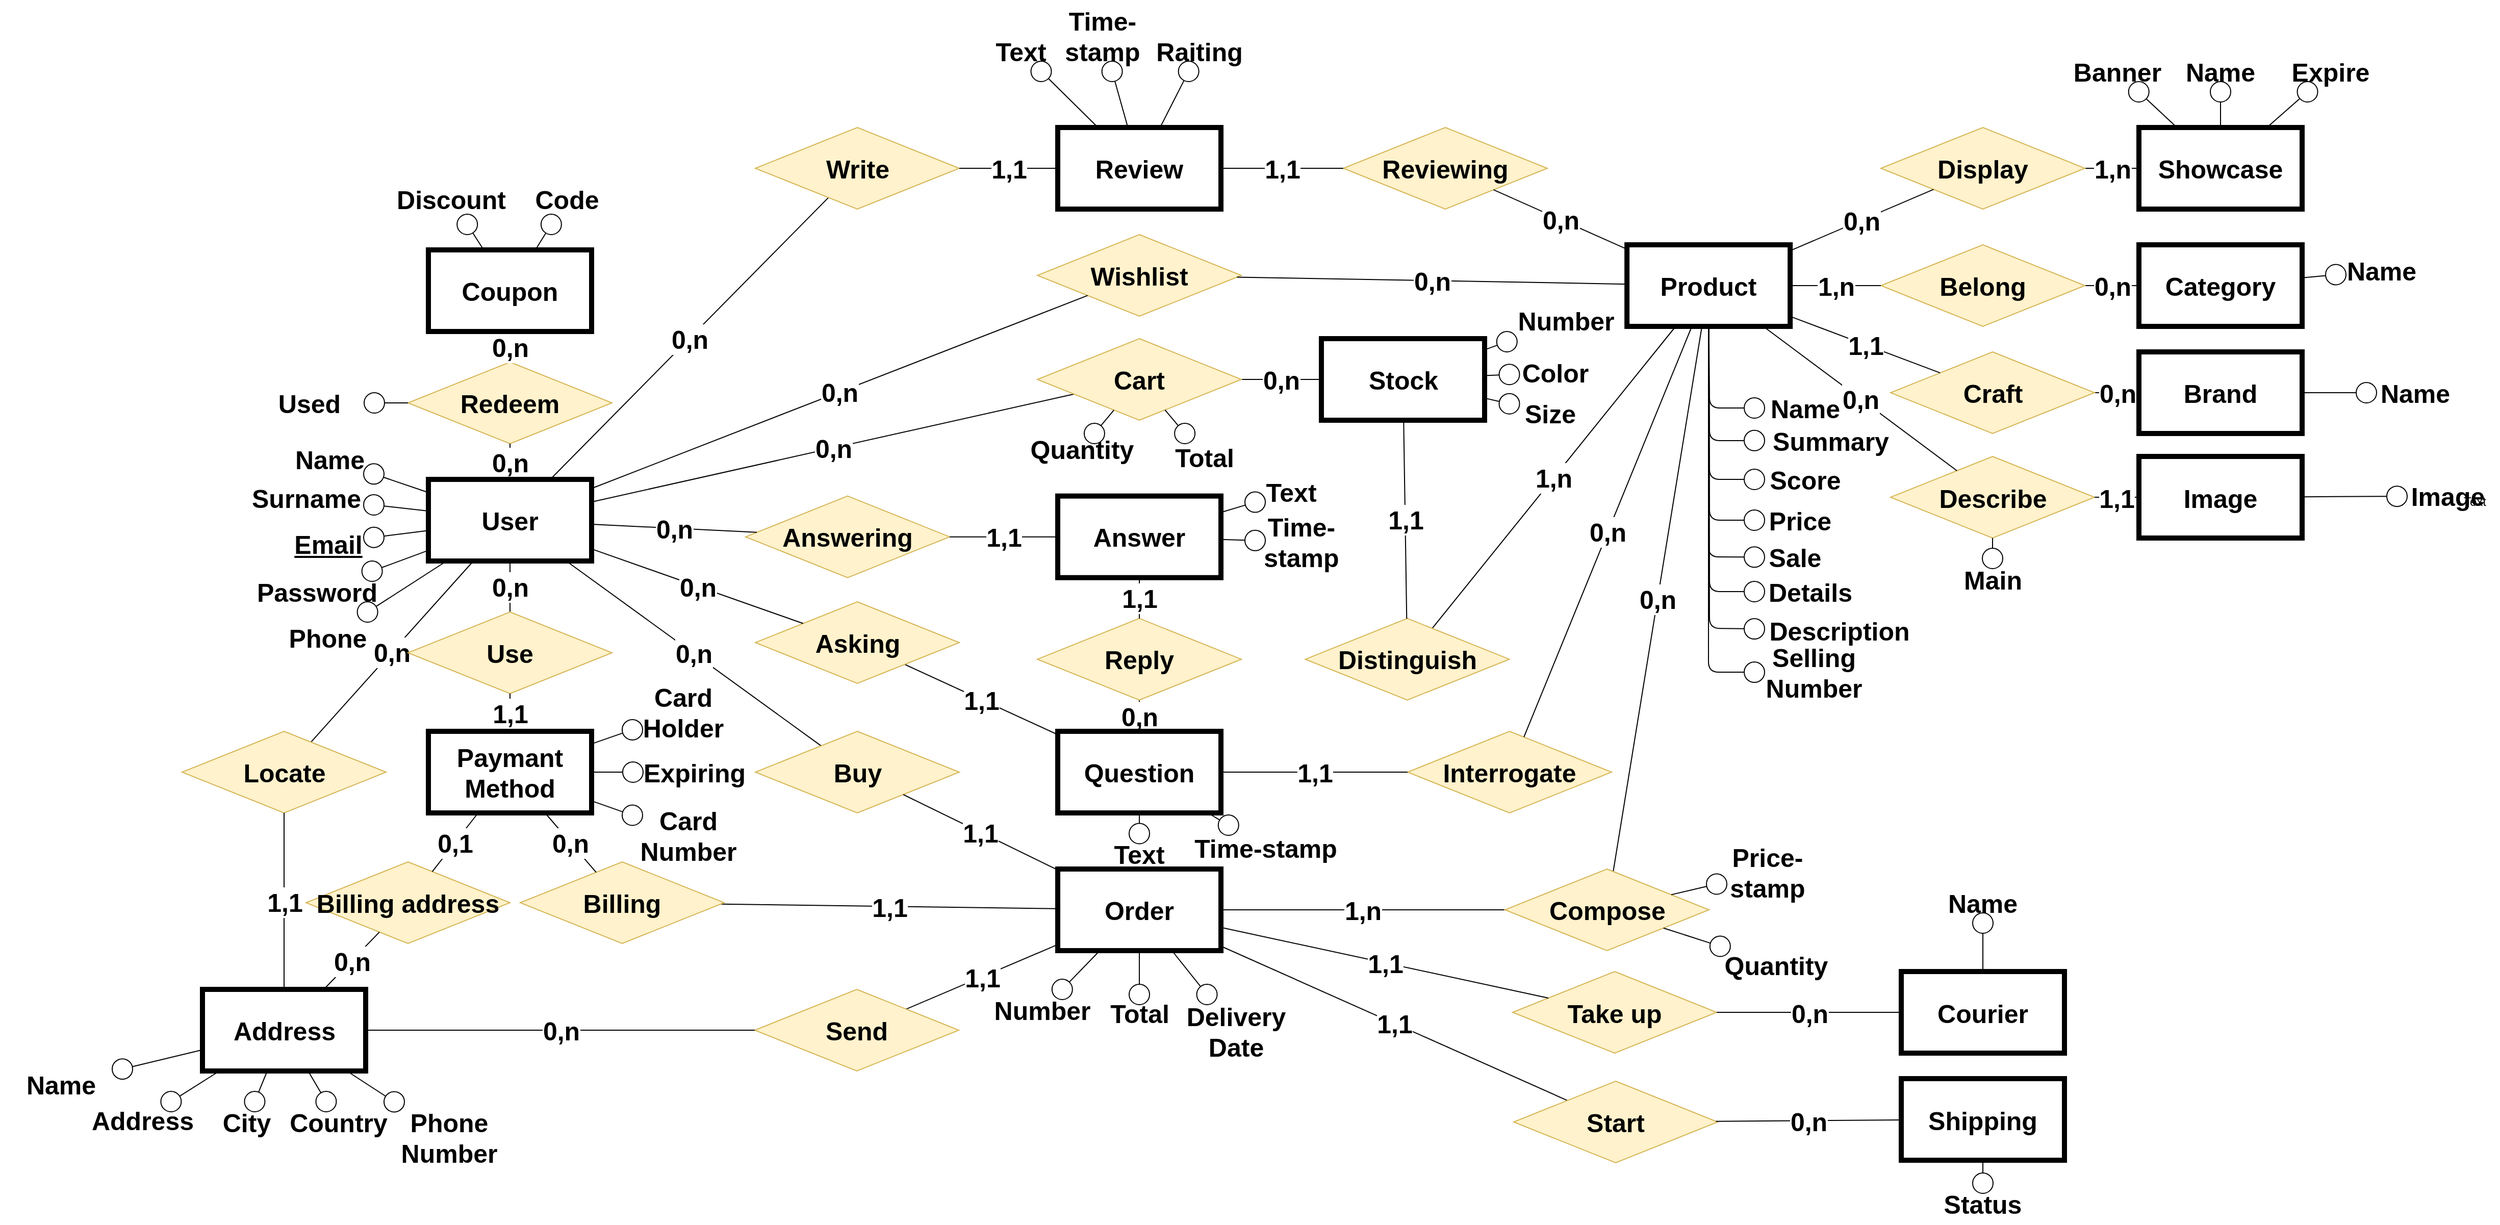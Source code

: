 <mxfile version="13.0.9" type="github">
  <diagram id="CQYaAHjqZ7QAorhqhi28" name="Page-1">
    <mxGraphModel dx="2668" dy="1698" grid="1" gridSize="10" guides="1" tooltips="1" connect="1" arrows="1" fold="1" page="1" pageScale="1" pageWidth="827" pageHeight="1169" math="0" shadow="0">
      <root>
        <mxCell id="0" />
        <mxCell id="1" parent="0" />
        <mxCell id="1BS-HU7HtbE8BR-Be_lK-4" value="0,n" style="endArrow=none;html=1;fontSize=25;fontStyle=1" parent="1" source="c2bkHcko6VeSwUFlFjgx-63" target="1BS-HU7HtbE8BR-Be_lK-3" edge="1">
          <mxGeometry width="50" height="50" relative="1" as="geometry">
            <mxPoint x="1058.5" as="sourcePoint" />
            <mxPoint x="959.5" y="-350" as="targetPoint" />
          </mxGeometry>
        </mxCell>
        <mxCell id="1BS-HU7HtbE8BR-Be_lK-10" value="0,n" style="endArrow=none;html=1;fontSize=25;fontStyle=1;" parent="1" source="c2bkHcko6VeSwUFlFjgx-44" target="1BS-HU7HtbE8BR-Be_lK-31" edge="1">
          <mxGeometry width="50" height="50" relative="1" as="geometry">
            <mxPoint x="-154.5" y="-350" as="sourcePoint" />
            <mxPoint x="-510" y="-1100" as="targetPoint" />
          </mxGeometry>
        </mxCell>
        <mxCell id="1BS-HU7HtbE8BR-Be_lK-12" value="0,n" style="endArrow=none;html=1;fontSize=25;fontStyle=1" parent="1" source="c2bkHcko6VeSwUFlFjgx-24" target="1BS-HU7HtbE8BR-Be_lK-1" edge="1">
          <mxGeometry width="50" height="50" relative="1" as="geometry">
            <mxPoint x="107" y="-250" as="sourcePoint" />
            <mxPoint x="157" y="-300" as="targetPoint" />
          </mxGeometry>
        </mxCell>
        <mxCell id="1BS-HU7HtbE8BR-Be_lK-14" value="0,n" style="endArrow=none;html=1;fontSize=25;fontStyle=1" parent="1" source="c2bkHcko6VeSwUFlFjgx-20" target="1BS-HU7HtbE8BR-Be_lK-1" edge="1">
          <mxGeometry width="50" height="50" relative="1" as="geometry">
            <mxPoint x="-513" y="-260" as="sourcePoint" />
            <mxPoint x="-513" y="-340" as="targetPoint" />
          </mxGeometry>
        </mxCell>
        <mxCell id="1BS-HU7HtbE8BR-Be_lK-16" value="0,n" style="endArrow=none;html=1;fontSize=25;fontStyle=1;" parent="1" source="c2bkHcko6VeSwUFlFjgx-18" target="1BS-HU7HtbE8BR-Be_lK-1" edge="1">
          <mxGeometry width="50" height="50" relative="1" as="geometry">
            <mxPoint x="-387.231" y="-150" as="sourcePoint" />
            <mxPoint x="177" y="-300" as="targetPoint" />
          </mxGeometry>
        </mxCell>
        <mxCell id="1BS-HU7HtbE8BR-Be_lK-17" value="1,1" style="endArrow=none;html=1;fontSize=25;fontStyle=1" parent="1" source="c2bkHcko6VeSwUFlFjgx-22" target="1BS-HU7HtbE8BR-Be_lK-15" edge="1">
          <mxGeometry width="50" height="50" relative="1" as="geometry">
            <mxPoint x="-150" y="-78" as="sourcePoint" />
            <mxPoint x="-270" y="47" as="targetPoint" />
          </mxGeometry>
        </mxCell>
        <mxCell id="1BS-HU7HtbE8BR-Be_lK-18" value="1,1" style="endArrow=none;html=1;fontSize=25;fontStyle=1;" parent="1" source="c2bkHcko6VeSwUFlFjgx-27" target="1BS-HU7HtbE8BR-Be_lK-15" edge="1">
          <mxGeometry width="50" height="50" relative="1" as="geometry">
            <mxPoint x="-150" y="-78" as="sourcePoint" />
            <mxPoint x="-270" y="152" as="targetPoint" />
          </mxGeometry>
        </mxCell>
        <mxCell id="1BS-HU7HtbE8BR-Be_lK-19" value="0,n" style="endArrow=none;html=1;fontSize=25;fontStyle=1" parent="1" source="c2bkHcko6VeSwUFlFjgx-37" target="1BS-HU7HtbE8BR-Be_lK-2" edge="1">
          <mxGeometry width="50" height="50" relative="1" as="geometry">
            <mxPoint x="85.5" y="-266" as="sourcePoint" />
            <mxPoint x="-84.5" y="-300" as="targetPoint" />
          </mxGeometry>
        </mxCell>
        <mxCell id="1BS-HU7HtbE8BR-Be_lK-24" value="0,n" style="endArrow=none;html=1;fontSize=25;fontStyle=1;" parent="1" source="1BS-HU7HtbE8BR-Be_lK-1" target="c2bkHcko6VeSwUFlFjgx-4" edge="1">
          <mxGeometry width="50" height="50" relative="1" as="geometry">
            <mxPoint x="-700.002" y="-548.68" as="sourcePoint" />
            <mxPoint x="-427.284" y="-825.002" as="targetPoint" />
          </mxGeometry>
        </mxCell>
        <mxCell id="1BS-HU7HtbE8BR-Be_lK-30" value="0,n" style="endArrow=none;html=1;fontSize=25;fontStyle=1" parent="1" source="c2bkHcko6VeSwUFlFjgx-74" target="1BS-HU7HtbE8BR-Be_lK-29" edge="1">
          <mxGeometry width="50" height="50" relative="1" as="geometry">
            <mxPoint x="250.75" y="-707.5" as="sourcePoint" />
            <mxPoint x="300.75" y="-757.5" as="targetPoint" />
          </mxGeometry>
        </mxCell>
        <mxCell id="1BS-HU7HtbE8BR-Be_lK-32" value="1,n" style="endArrow=none;html=1;fontSize=25;fontStyle=1" parent="1" source="c2bkHcko6VeSwUFlFjgx-78" target="1BS-HU7HtbE8BR-Be_lK-2" edge="1">
          <mxGeometry width="50" height="50" relative="1" as="geometry">
            <mxPoint x="263" y="-550" as="sourcePoint" />
            <mxPoint x="313" y="-600" as="targetPoint" />
          </mxGeometry>
        </mxCell>
        <mxCell id="1BS-HU7HtbE8BR-Be_lK-36" value="1,1" style="endArrow=none;html=1;fontSize=25;fontStyle=1" parent="1" source="c2bkHcko6VeSwUFlFjgx-32" target="1BS-HU7HtbE8BR-Be_lK-15" edge="1">
          <mxGeometry width="50" height="50" relative="1" as="geometry">
            <mxPoint x="-170" y="52" as="sourcePoint" />
            <mxPoint x="-170" y="102" as="targetPoint" />
          </mxGeometry>
        </mxCell>
        <mxCell id="1BS-HU7HtbE8BR-Be_lK-42" value="1,n" style="endArrow=none;html=1;fontSize=25;fontStyle=1" parent="1" source="c2bkHcko6VeSwUFlFjgx-65" target="1BS-HU7HtbE8BR-Be_lK-41" edge="1">
          <mxGeometry width="50" height="50" relative="1" as="geometry">
            <mxPoint x="263.5" y="-195" as="sourcePoint" />
            <mxPoint x="613.5" y="-845" as="targetPoint" />
          </mxGeometry>
        </mxCell>
        <mxCell id="1BS-HU7HtbE8BR-Be_lK-45" value="1,1" style="endArrow=none;html=1;fontSize=25;fontStyle=1" parent="1" source="c2bkHcko6VeSwUFlFjgx-10" target="1BS-HU7HtbE8BR-Be_lK-43" edge="1">
          <mxGeometry width="50" height="50" relative="1" as="geometry">
            <mxPoint x="-80" y="-470" as="sourcePoint" />
            <mxPoint x="-379" y="-520" as="targetPoint" />
          </mxGeometry>
        </mxCell>
        <mxCell id="1BS-HU7HtbE8BR-Be_lK-49" value="0,n" style="endArrow=none;html=1;fontSize=25;fontStyle=1" parent="1" source="c2bkHcko6VeSwUFlFjgx-12" target="1BS-HU7HtbE8BR-Be_lK-43" edge="1">
          <mxGeometry width="50" height="50" relative="1" as="geometry">
            <mxPoint x="-80" y="-140" as="sourcePoint" />
            <mxPoint x="-157" y="-360" as="targetPoint" />
          </mxGeometry>
        </mxCell>
        <mxCell id="c2bkHcko6VeSwUFlFjgx-4" value="Write" style="rhombus;whiteSpace=wrap;html=1;fontSize=25;fontStyle=1;fillColor=#fff2cc;strokeColor=#d6b656;" parent="1" vertex="1">
          <mxGeometry x="-529.5" y="-905" width="200" height="80" as="geometry" />
        </mxCell>
        <mxCell id="c2bkHcko6VeSwUFlFjgx-6" value="Answering" style="rhombus;whiteSpace=wrap;html=1;fontSize=25;fontStyle=1;fillColor=#fff2cc;strokeColor=#d6b656;" parent="1" vertex="1">
          <mxGeometry x="-538.98" y="-543.68" width="200" height="80" as="geometry" />
        </mxCell>
        <mxCell id="c2bkHcko6VeSwUFlFjgx-10" value="Asking" style="rhombus;whiteSpace=wrap;html=1;fontSize=25;fontStyle=1;fillColor=#fff2cc;strokeColor=#d6b656;" parent="1" vertex="1">
          <mxGeometry x="-529.5" y="-440" width="200" height="80" as="geometry" />
        </mxCell>
        <mxCell id="c2bkHcko6VeSwUFlFjgx-11" value="0,n" style="endArrow=none;html=1;fontSize=25;fontStyle=1" parent="1" source="1BS-HU7HtbE8BR-Be_lK-1" target="c2bkHcko6VeSwUFlFjgx-10" edge="1">
          <mxGeometry width="50" height="50" relative="1" as="geometry">
            <mxPoint x="-403" y="-480" as="sourcePoint" />
            <mxPoint x="37" y="-720" as="targetPoint" />
          </mxGeometry>
        </mxCell>
        <mxCell id="c2bkHcko6VeSwUFlFjgx-12" value="Reply" style="rhombus;whiteSpace=wrap;html=1;fontSize=25;fontStyle=1;fillColor=#fff2cc;strokeColor=#d6b656;" parent="1" vertex="1">
          <mxGeometry x="-252.98" y="-423.68" width="200" height="80" as="geometry" />
        </mxCell>
        <mxCell id="c2bkHcko6VeSwUFlFjgx-13" value="1,1" style="endArrow=none;html=1;fontSize=25;fontStyle=1" parent="1" source="1BS-HU7HtbE8BR-Be_lK-48" target="c2bkHcko6VeSwUFlFjgx-12" edge="1">
          <mxGeometry width="50" height="50" relative="1" as="geometry">
            <mxPoint x="-150" y="-270" as="sourcePoint" />
            <mxPoint x="-130" y="-250" as="targetPoint" />
          </mxGeometry>
        </mxCell>
        <mxCell id="c2bkHcko6VeSwUFlFjgx-18" value="Buy" style="rhombus;whiteSpace=wrap;html=1;fontSize=25;fontStyle=1;fillColor=#fff2cc;strokeColor=#d6b656;" parent="1" vertex="1">
          <mxGeometry x="-529.5" y="-313" width="200" height="80" as="geometry" />
        </mxCell>
        <mxCell id="c2bkHcko6VeSwUFlFjgx-20" value="Use" style="rhombus;whiteSpace=wrap;html=1;fontSize=25;fontStyle=1;fillColor=#fff2cc;strokeColor=#d6b656;" parent="1" vertex="1">
          <mxGeometry x="-870" y="-430" width="200" height="80" as="geometry" />
        </mxCell>
        <mxCell id="c2bkHcko6VeSwUFlFjgx-21" value="1,1" style="endArrow=none;html=1;fontSize=25;fontStyle=1;fillColor=#fff2cc;strokeColor=#000000;fontColor=#000000;" parent="1" source="1BS-HU7HtbE8BR-Be_lK-13" target="c2bkHcko6VeSwUFlFjgx-20" edge="1">
          <mxGeometry width="50" height="50" relative="1" as="geometry">
            <mxPoint x="-760" as="sourcePoint" />
            <mxPoint x="-750" y="-180" as="targetPoint" />
            <mxPoint as="offset" />
          </mxGeometry>
        </mxCell>
        <mxCell id="c2bkHcko6VeSwUFlFjgx-22" value="Billing" style="rhombus;whiteSpace=wrap;html=1;fontSize=25;fontStyle=1;fillColor=#fff2cc;strokeColor=#d6b656;" parent="1" vertex="1">
          <mxGeometry x="-760.0" y="-185" width="200" height="80" as="geometry" />
        </mxCell>
        <mxCell id="c2bkHcko6VeSwUFlFjgx-23" value="0,n" style="endArrow=none;html=1;fontSize=25;fontStyle=1" parent="1" source="1BS-HU7HtbE8BR-Be_lK-13" target="c2bkHcko6VeSwUFlFjgx-22" edge="1">
          <mxGeometry width="50" height="50" relative="1" as="geometry">
            <mxPoint x="-550" y="12" as="sourcePoint" />
            <mxPoint x="-540" y="22" as="targetPoint" />
          </mxGeometry>
        </mxCell>
        <mxCell id="c2bkHcko6VeSwUFlFjgx-24" value="Locate" style="rhombus;whiteSpace=wrap;html=1;fontSize=25;fontStyle=1;fillColor=#fff2cc;strokeColor=#d6b656;" parent="1" vertex="1">
          <mxGeometry x="-1091.5" y="-313" width="200" height="80" as="geometry" />
        </mxCell>
        <mxCell id="c2bkHcko6VeSwUFlFjgx-27" value="Send" style="rhombus;whiteSpace=wrap;html=1;fontSize=25;fontStyle=1;fillColor=#fff2cc;strokeColor=#d6b656;" parent="1" vertex="1">
          <mxGeometry x="-530.0" y="-60" width="200" height="80" as="geometry" />
        </mxCell>
        <mxCell id="c2bkHcko6VeSwUFlFjgx-28" value="0,n" style="endArrow=none;html=1;fontSize=25;fontStyle=1" parent="1" source="1BS-HU7HtbE8BR-Be_lK-11" target="c2bkHcko6VeSwUFlFjgx-27" edge="1">
          <mxGeometry width="50" height="50" relative="1" as="geometry">
            <mxPoint x="-780" y="227" as="sourcePoint" />
            <mxPoint x="-180" y="92" as="targetPoint" />
          </mxGeometry>
        </mxCell>
        <mxCell id="c2bkHcko6VeSwUFlFjgx-32" value="Start" style="rhombus;whiteSpace=wrap;html=1;fontSize=25;fontStyle=1;fillColor=#fff2cc;strokeColor=#d6b656;" parent="1" vertex="1">
          <mxGeometry x="214.0" y="30" width="200" height="80" as="geometry" />
        </mxCell>
        <mxCell id="c2bkHcko6VeSwUFlFjgx-33" value="0,n" style="endArrow=none;html=1;fontSize=25;fontStyle=1" parent="1" source="1BS-HU7HtbE8BR-Be_lK-37" target="c2bkHcko6VeSwUFlFjgx-32" edge="1">
          <mxGeometry width="50" height="50" relative="1" as="geometry">
            <mxPoint x="180" y="97" as="sourcePoint" />
            <mxPoint x="100" y="67" as="targetPoint" />
          </mxGeometry>
        </mxCell>
        <mxCell id="c2bkHcko6VeSwUFlFjgx-35" value="Take up" style="rhombus;whiteSpace=wrap;html=1;fontSize=25;fontStyle=1;fillColor=#fff2cc;strokeColor=#d6b656;" parent="1" vertex="1">
          <mxGeometry x="213" y="-77.5" width="200" height="80" as="geometry" />
        </mxCell>
        <mxCell id="c2bkHcko6VeSwUFlFjgx-36" value="0,n" style="endArrow=none;html=1;fontSize=25;fontStyle=1" parent="1" source="1BS-HU7HtbE8BR-Be_lK-38" target="c2bkHcko6VeSwUFlFjgx-35" edge="1">
          <mxGeometry width="50" height="50" relative="1" as="geometry">
            <mxPoint x="-743" y="142" as="sourcePoint" />
            <mxPoint x="-263" y="87" as="targetPoint" />
          </mxGeometry>
        </mxCell>
        <mxCell id="c2bkHcko6VeSwUFlFjgx-38" value="1,n" style="endArrow=none;html=1;fontSize=25;fontStyle=1" parent="1" source="1BS-HU7HtbE8BR-Be_lK-15" target="c2bkHcko6VeSwUFlFjgx-37" edge="1">
          <mxGeometry width="50" height="50" relative="1" as="geometry">
            <mxPoint x="-80" y="-83" as="sourcePoint" />
            <mxPoint x="20" y="-88" as="targetPoint" />
          </mxGeometry>
        </mxCell>
        <mxCell id="c2bkHcko6VeSwUFlFjgx-52" value="Wishlist" style="rhombus;whiteSpace=wrap;html=1;fontSize=25;fontStyle=1;fillColor=#fff2cc;strokeColor=#d6b656;" parent="1" vertex="1">
          <mxGeometry x="-252.98" y="-800" width="200" height="80" as="geometry" />
        </mxCell>
        <mxCell id="c2bkHcko6VeSwUFlFjgx-54" value="Interrogate" style="rhombus;whiteSpace=wrap;html=1;fontSize=25;fontStyle=1;fillColor=#fff2cc;strokeColor=#d6b656;" parent="1" vertex="1">
          <mxGeometry x="110" y="-313.01" width="200" height="80" as="geometry" />
        </mxCell>
        <mxCell id="c2bkHcko6VeSwUFlFjgx-56" value="Reviewing" style="rhombus;whiteSpace=wrap;html=1;fontSize=25;fontStyle=1;fillColor=#fff2cc;strokeColor=#d6b656;" parent="1" vertex="1">
          <mxGeometry x="47" y="-905" width="200" height="80" as="geometry" />
        </mxCell>
        <mxCell id="c2bkHcko6VeSwUFlFjgx-57" value="0,n" style="endArrow=none;html=1;fontSize=25;fontStyle=1;" parent="1" source="1BS-HU7HtbE8BR-Be_lK-2" target="c2bkHcko6VeSwUFlFjgx-56" edge="1">
          <mxGeometry width="50" height="50" relative="1" as="geometry">
            <mxPoint x="435.5" y="-480" as="sourcePoint" />
            <mxPoint x="275.5" y="-830" as="targetPoint" />
          </mxGeometry>
        </mxCell>
        <mxCell id="c2bkHcko6VeSwUFlFjgx-63" value="Belong" style="rhombus;whiteSpace=wrap;html=1;fontSize=25;fontStyle=1;fillColor=#fff2cc;strokeColor=#d6b656;" parent="1" vertex="1">
          <mxGeometry x="574.0" y="-790" width="200" height="80" as="geometry" />
        </mxCell>
        <mxCell id="c2bkHcko6VeSwUFlFjgx-64" value="1,n" style="endArrow=none;html=1;fontSize=25;fontStyle=1" parent="1" source="1BS-HU7HtbE8BR-Be_lK-2" target="c2bkHcko6VeSwUFlFjgx-63" edge="1">
          <mxGeometry width="50" height="50" relative="1" as="geometry">
            <mxPoint x="443" y="-770" as="sourcePoint" />
            <mxPoint x="380" y="-1060" as="targetPoint" />
          </mxGeometry>
        </mxCell>
        <mxCell id="c2bkHcko6VeSwUFlFjgx-65" value="Display" style="rhombus;whiteSpace=wrap;html=1;fontSize=25;fontStyle=1;fillColor=#fff2cc;strokeColor=#d6b656;" parent="1" vertex="1">
          <mxGeometry x="574" y="-905" width="200" height="80" as="geometry" />
        </mxCell>
        <mxCell id="c2bkHcko6VeSwUFlFjgx-66" value="0,n" style="endArrow=none;html=1;fontSize=25;fontStyle=1" parent="1" source="1BS-HU7HtbE8BR-Be_lK-2" target="c2bkHcko6VeSwUFlFjgx-65" edge="1">
          <mxGeometry width="50" height="50" relative="1" as="geometry">
            <mxPoint x="483" y="-770" as="sourcePoint" />
            <mxPoint x="673.5" y="-870" as="targetPoint" />
          </mxGeometry>
        </mxCell>
        <mxCell id="c2bkHcko6VeSwUFlFjgx-71" value="Describe" style="rhombus;whiteSpace=wrap;html=1;fontSize=25;fontStyle=1;fillColor=#fff2cc;strokeColor=#d6b656;" parent="1" vertex="1">
          <mxGeometry x="583.5" y="-582.5" width="200" height="80" as="geometry" />
        </mxCell>
        <mxCell id="c2bkHcko6VeSwUFlFjgx-74" value="Craft" style="rhombus;whiteSpace=wrap;html=1;fontSize=25;fontStyle=1;fillColor=#fff2cc;strokeColor=#d6b656;" parent="1" vertex="1">
          <mxGeometry x="583.5" y="-685" width="200" height="80" as="geometry" />
        </mxCell>
        <mxCell id="c2bkHcko6VeSwUFlFjgx-75" value="1,1" style="endArrow=none;html=1;fontSize=25;fontStyle=1" parent="1" source="1BS-HU7HtbE8BR-Be_lK-2" target="c2bkHcko6VeSwUFlFjgx-74" edge="1">
          <mxGeometry width="50" height="50" relative="1" as="geometry">
            <mxPoint x="523" y="-730" as="sourcePoint" />
            <mxPoint x="673.5" y="-710" as="targetPoint" />
          </mxGeometry>
        </mxCell>
        <mxCell id="c2bkHcko6VeSwUFlFjgx-76" value="Redeem" style="rhombus;whiteSpace=wrap;html=1;fontSize=25;fontStyle=1;fillColor=#fff2cc;strokeColor=#d6b656;" parent="1" vertex="1">
          <mxGeometry x="-870" y="-675" width="200" height="80" as="geometry" />
        </mxCell>
        <mxCell id="c2bkHcko6VeSwUFlFjgx-78" value="Distinguish" style="rhombus;whiteSpace=wrap;html=1;fontSize=25;fontStyle=1;fillColor=#fff2cc;strokeColor=#d6b656;" parent="1" vertex="1">
          <mxGeometry x="9.75" y="-423.68" width="200" height="80" as="geometry" />
        </mxCell>
        <mxCell id="-YLVVvJB87jnQkhJQOnv-36" value="Billing address" style="rhombus;whiteSpace=wrap;html=1;fontSize=25;fontStyle=1;fillColor=#fff2cc;strokeColor=#d6b656;" parent="1" vertex="1">
          <mxGeometry x="-970" y="-185" width="200" height="80" as="geometry" />
        </mxCell>
        <mxCell id="-YLVVvJB87jnQkhJQOnv-37" value="0,1" style="endArrow=none;html=1;strokeColor=#000000;fontSize=25;fontColor=#000000;fontStyle=1" parent="1" source="-YLVVvJB87jnQkhJQOnv-36" target="1BS-HU7HtbE8BR-Be_lK-13" edge="1">
          <mxGeometry width="50" height="50" relative="1" as="geometry">
            <mxPoint x="-1050" y="255" as="sourcePoint" />
            <mxPoint x="-1000" y="205" as="targetPoint" />
          </mxGeometry>
        </mxCell>
        <mxCell id="-YLVVvJB87jnQkhJQOnv-38" value="0,n" style="endArrow=none;html=1;strokeColor=#000000;fontSize=25;fontColor=#000000;fontStyle=1" parent="1" source="1BS-HU7HtbE8BR-Be_lK-11" target="-YLVVvJB87jnQkhJQOnv-36" edge="1">
          <mxGeometry width="50" height="50" relative="1" as="geometry">
            <mxPoint x="-1050" y="255" as="sourcePoint" />
            <mxPoint x="-1000" y="205" as="targetPoint" />
          </mxGeometry>
        </mxCell>
        <mxCell id="wcDNg7Z-eRSndHOin9jh-14" value="0,n" style="endArrow=none;html=1;fontSize=25;fontStyle=1" parent="1" source="c2bkHcko6VeSwUFlFjgx-71" target="1BS-HU7HtbE8BR-Be_lK-2" edge="1">
          <mxGeometry width="50" height="50" relative="1" as="geometry">
            <mxPoint x="790.75" y="-810.0" as="sourcePoint" />
            <mxPoint x="523" y="-750" as="targetPoint" />
          </mxGeometry>
        </mxCell>
        <mxCell id="wcDNg7Z-eRSndHOin9jh-16" value="1,1" style="endArrow=none;html=1;fontSize=25;fontStyle=1" parent="1" source="1BS-HU7HtbE8BR-Be_lK-21" target="c2bkHcko6VeSwUFlFjgx-71" edge="1">
          <mxGeometry width="50" height="50" relative="1" as="geometry">
            <mxPoint x="873.5" y="-835.0" as="sourcePoint" />
            <mxPoint x="770.75" y="-835.0" as="targetPoint" />
          </mxGeometry>
        </mxCell>
        <mxCell id="wcDNg7Z-eRSndHOin9jh-32" value="1,1" style="endArrow=none;html=1;fontSize=25;fontStyle=1" parent="1" source="1BS-HU7HtbE8BR-Be_lK-31" target="c2bkHcko6VeSwUFlFjgx-78" edge="1">
          <mxGeometry width="50" height="50" relative="1" as="geometry">
            <mxPoint x="843.5" y="-585" as="sourcePoint" />
            <mxPoint x="892.5" y="-530.0" as="targetPoint" />
          </mxGeometry>
        </mxCell>
        <mxCell id="wcDNg7Z-eRSndHOin9jh-36" value="1,1" style="endArrow=none;html=1;fontSize=25;fontStyle=1" parent="1" source="c2bkHcko6VeSwUFlFjgx-56" target="1BS-HU7HtbE8BR-Be_lK-22" edge="1">
          <mxGeometry width="50" height="50" relative="1" as="geometry">
            <mxPoint x="-19.5" y="-825" as="sourcePoint" />
            <mxPoint x="-69.5" y="-845" as="targetPoint" />
          </mxGeometry>
        </mxCell>
        <mxCell id="wcDNg7Z-eRSndHOin9jh-38" value="0,n" style="endArrow=none;html=1;fontSize=25;fontStyle=1;" parent="1" source="1BS-HU7HtbE8BR-Be_lK-2" target="c2bkHcko6VeSwUFlFjgx-54" edge="1">
          <mxGeometry width="50" height="50" relative="1" as="geometry">
            <mxPoint x="365.0" y="-480" as="sourcePoint" />
            <mxPoint x="195.5" y="-670" as="targetPoint" />
          </mxGeometry>
        </mxCell>
        <mxCell id="wcDNg7Z-eRSndHOin9jh-40" value="1,1" style="endArrow=none;html=1;fontSize=25;fontStyle=1" parent="1" source="c2bkHcko6VeSwUFlFjgx-54" target="1BS-HU7HtbE8BR-Be_lK-43" edge="1">
          <mxGeometry width="50" height="50" relative="1" as="geometry">
            <mxPoint x="-20" y="-420" as="sourcePoint" />
            <mxPoint x="-70" y="-430" as="targetPoint" />
          </mxGeometry>
        </mxCell>
        <mxCell id="wcDNg7Z-eRSndHOin9jh-42" value="0,n" style="endArrow=none;html=1;fontSize=25;fontStyle=1" parent="1" source="1BS-HU7HtbE8BR-Be_lK-2" target="c2bkHcko6VeSwUFlFjgx-52" edge="1">
          <mxGeometry width="50" height="50" relative="1" as="geometry">
            <mxPoint x="315.5" y="-380" as="sourcePoint" />
            <mxPoint x="195.5" y="-370" as="targetPoint" />
          </mxGeometry>
        </mxCell>
        <mxCell id="wcDNg7Z-eRSndHOin9jh-44" value="0,n" style="endArrow=none;html=1;fontSize=25;fontStyle=1" parent="1" source="c2bkHcko6VeSwUFlFjgx-52" target="1BS-HU7HtbE8BR-Be_lK-1" edge="1">
          <mxGeometry width="50" height="50" relative="1" as="geometry">
            <mxPoint x="-20" y="-759" as="sourcePoint" />
            <mxPoint x="-63.5" y="-745" as="targetPoint" />
          </mxGeometry>
        </mxCell>
        <mxCell id="wcDNg7Z-eRSndHOin9jh-48" value="0,n" style="endArrow=none;html=1;fontSize=25;fontStyle=1" parent="1" source="1BS-HU7HtbE8BR-Be_lK-1" target="c2bkHcko6VeSwUFlFjgx-44" edge="1">
          <mxGeometry width="50" height="50" relative="1" as="geometry">
            <mxPoint x="-72.98" y="-618.68" as="sourcePoint" />
            <mxPoint x="-50" y="-505.0" as="targetPoint" />
          </mxGeometry>
        </mxCell>
        <mxCell id="wcDNg7Z-eRSndHOin9jh-64" value="1,1" style="endArrow=none;html=1;fontSize=25;fontStyle=1" parent="1" source="c2bkHcko6VeSwUFlFjgx-35" target="1BS-HU7HtbE8BR-Be_lK-15" edge="1">
          <mxGeometry width="50" height="50" relative="1" as="geometry">
            <mxPoint x="-152" y="87" as="sourcePoint" />
            <mxPoint x="-92" y="97" as="targetPoint" />
          </mxGeometry>
        </mxCell>
        <mxCell id="wcDNg7Z-eRSndHOin9jh-68" value="1,1" style="endArrow=none;html=1;fontSize=25;fontStyle=1;" parent="1" source="c2bkHcko6VeSwUFlFjgx-4" target="1BS-HU7HtbE8BR-Be_lK-22" edge="1">
          <mxGeometry width="50" height="50" relative="1" as="geometry">
            <mxPoint x="-309.5" y="-845" as="sourcePoint" />
            <mxPoint x="-429.5" y="-925" as="targetPoint" />
          </mxGeometry>
        </mxCell>
        <mxCell id="wcDNg7Z-eRSndHOin9jh-74" value="0,n" style="endArrow=none;html=1;fontSize=25;fontStyle=1" parent="1" source="1BS-HU7HtbE8BR-Be_lK-1" target="c2bkHcko6VeSwUFlFjgx-6" edge="1">
          <mxGeometry width="50" height="50" relative="1" as="geometry">
            <mxPoint x="-413" y="-420" as="sourcePoint" />
            <mxPoint x="-273" y="-470" as="targetPoint" />
          </mxGeometry>
        </mxCell>
        <mxCell id="wcDNg7Z-eRSndHOin9jh-76" value="1,1" style="endArrow=none;html=1;fontSize=25;fontStyle=1" parent="1" source="c2bkHcko6VeSwUFlFjgx-6" target="1BS-HU7HtbE8BR-Be_lK-48" edge="1">
          <mxGeometry width="50" height="50" relative="1" as="geometry">
            <mxPoint x="-317" y="-600" as="sourcePoint" />
            <mxPoint x="-347" y="-655.5" as="targetPoint" />
          </mxGeometry>
        </mxCell>
        <mxCell id="wcDNg7Z-eRSndHOin9jh-82" value="0,n" style="endArrow=none;html=1;fontSize=25;fontStyle=1;" parent="1" source="1BS-HU7HtbE8BR-Be_lK-1" target="c2bkHcko6VeSwUFlFjgx-76" edge="1">
          <mxGeometry width="50" height="50" relative="1" as="geometry">
            <mxPoint x="-160.5" y="-420" as="sourcePoint" />
            <mxPoint x="-130.5" y="-380" as="targetPoint" />
          </mxGeometry>
        </mxCell>
        <mxCell id="wcDNg7Z-eRSndHOin9jh-84" value="0,n" style="endArrow=none;html=1;fontSize=25;fontStyle=1" parent="1" source="c2bkHcko6VeSwUFlFjgx-76" target="1BS-HU7HtbE8BR-Be_lK-28" edge="1">
          <mxGeometry width="50" height="50" relative="1" as="geometry">
            <mxPoint x="-607" y="-685" as="sourcePoint" />
            <mxPoint x="-527" y="-655" as="targetPoint" />
          </mxGeometry>
        </mxCell>
        <mxCell id="wcDNg7Z-eRSndHOin9jh-93" value="1,1" style="endArrow=none;html=1;fontSize=25;fontStyle=1;" parent="1" source="1BS-HU7HtbE8BR-Be_lK-15" target="c2bkHcko6VeSwUFlFjgx-18" edge="1">
          <mxGeometry width="50" height="50" relative="1" as="geometry">
            <mxPoint x="-170" y="-168" as="sourcePoint" />
            <mxPoint x="-240" y="-158" as="targetPoint" />
          </mxGeometry>
        </mxCell>
        <mxCell id="wcDNg7Z-eRSndHOin9jh-105" value="1,1" style="endArrow=none;html=1;fontSize=25;fontStyle=1;" parent="1" source="1BS-HU7HtbE8BR-Be_lK-11" target="c2bkHcko6VeSwUFlFjgx-24" edge="1">
          <mxGeometry width="50" height="50" relative="1" as="geometry">
            <mxPoint x="-1123" y="162" as="sourcePoint" />
            <mxPoint x="-1130" y="102" as="targetPoint" />
          </mxGeometry>
        </mxCell>
        <mxCell id="1BS-HU7HtbE8BR-Be_lK-1" value="User" style="rounded=0;whiteSpace=wrap;html=1;fontSize=25;fontStyle=1;strokeWidth=5;" parent="1" vertex="1">
          <mxGeometry x="-850" y="-560" width="160" height="80" as="geometry" />
        </mxCell>
        <mxCell id="1BS-HU7HtbE8BR-Be_lK-11" value="Address" style="rounded=0;whiteSpace=wrap;html=1;fontSize=25;fontStyle=1;strokeWidth=5;" parent="1" vertex="1">
          <mxGeometry x="-1071.5" y="-60" width="160" height="80" as="geometry" />
        </mxCell>
        <mxCell id="1BS-HU7HtbE8BR-Be_lK-38" value="Courier" style="rounded=0;whiteSpace=wrap;html=1;fontSize=25;fontStyle=1;strokeWidth=5;" parent="1" vertex="1">
          <mxGeometry x="594" y="-77.5" width="160" height="80" as="geometry" />
        </mxCell>
        <mxCell id="1BS-HU7HtbE8BR-Be_lK-37" value="Shipping" style="rounded=0;whiteSpace=wrap;html=1;fontSize=25;fontStyle=1;strokeWidth=5;" parent="1" vertex="1">
          <mxGeometry x="594.0" y="27.5" width="160" height="80" as="geometry" />
        </mxCell>
        <mxCell id="1BS-HU7HtbE8BR-Be_lK-13" value="Paymant Method" style="rounded=0;whiteSpace=wrap;html=1;fontSize=25;fontStyle=1;strokeWidth=5;" parent="1" vertex="1">
          <mxGeometry x="-850" y="-313" width="160" height="80" as="geometry" />
        </mxCell>
        <mxCell id="1BS-HU7HtbE8BR-Be_lK-15" value="Order" style="rounded=0;whiteSpace=wrap;html=1;fontSize=25;fontStyle=1;strokeWidth=5;" parent="1" vertex="1">
          <mxGeometry x="-232.98" y="-178" width="160" height="80" as="geometry" />
        </mxCell>
        <mxCell id="c2bkHcko6VeSwUFlFjgx-37" value="Compose" style="rhombus;whiteSpace=wrap;html=1;fontSize=25;fontStyle=1;fillColor=#fff2cc;strokeColor=#d6b656;" parent="1" vertex="1">
          <mxGeometry x="205.5" y="-178" width="200" height="80" as="geometry" />
        </mxCell>
        <mxCell id="c2bkHcko6VeSwUFlFjgx-44" value="Cart" style="rhombus;whiteSpace=wrap;html=1;fontSize=25;fontStyle=1;fillColor=#fff2cc;strokeColor=#d6b656;" parent="1" vertex="1">
          <mxGeometry x="-252.98" y="-698" width="200" height="80" as="geometry" />
        </mxCell>
        <mxCell id="1BS-HU7HtbE8BR-Be_lK-28" value="Coupon" style="rounded=0;whiteSpace=wrap;html=1;fontSize=25;fontStyle=1;strokeWidth=5;" parent="1" vertex="1">
          <mxGeometry x="-850.0" y="-785" width="160" height="80" as="geometry" />
        </mxCell>
        <mxCell id="1BS-HU7HtbE8BR-Be_lK-48" value="Answer" style="rounded=0;whiteSpace=wrap;html=1;fontSize=25;fontStyle=1;strokeWidth=5;" parent="1" vertex="1">
          <mxGeometry x="-232.98" y="-543.68" width="160" height="80" as="geometry" />
        </mxCell>
        <mxCell id="1BS-HU7HtbE8BR-Be_lK-43" value="Question" style="rounded=0;whiteSpace=wrap;html=1;fontSize=25;fontStyle=1;strokeWidth=5;" parent="1" vertex="1">
          <mxGeometry x="-232.98" y="-313" width="160" height="80" as="geometry" />
        </mxCell>
        <mxCell id="1BS-HU7HtbE8BR-Be_lK-22" value="Review" style="rounded=0;whiteSpace=wrap;html=1;fontSize=25;fontStyle=1;strokeWidth=5;" parent="1" vertex="1">
          <mxGeometry x="-232.98" y="-905" width="160" height="80" as="geometry" />
        </mxCell>
        <mxCell id="1BS-HU7HtbE8BR-Be_lK-2" value="Product" style="rounded=0;whiteSpace=wrap;html=1;fontSize=25;fontStyle=1;strokeWidth=5;" parent="1" vertex="1">
          <mxGeometry x="325.07" y="-790" width="160" height="80" as="geometry" />
        </mxCell>
        <mxCell id="1BS-HU7HtbE8BR-Be_lK-31" value="Stock" style="rounded=0;whiteSpace=wrap;html=1;fontSize=25;fontStyle=1;strokeWidth=5;" parent="1" vertex="1">
          <mxGeometry x="25.5" y="-698" width="160" height="80" as="geometry" />
        </mxCell>
        <mxCell id="1BS-HU7HtbE8BR-Be_lK-29" value="Brand" style="rounded=0;whiteSpace=wrap;html=1;fontSize=25;fontStyle=1;strokeWidth=5;" parent="1" vertex="1">
          <mxGeometry x="827" y="-685" width="160" height="80" as="geometry" />
        </mxCell>
        <mxCell id="1BS-HU7HtbE8BR-Be_lK-21" value="Image" style="rounded=0;whiteSpace=wrap;html=1;fontSize=25;fontStyle=1;strokeWidth=5;" parent="1" vertex="1">
          <mxGeometry x="827" y="-582.5" width="160" height="80" as="geometry" />
        </mxCell>
        <mxCell id="1BS-HU7HtbE8BR-Be_lK-41" value="Showcase" style="rounded=0;whiteSpace=wrap;html=1;fontSize=25;fontStyle=1;strokeWidth=5;" parent="1" vertex="1">
          <mxGeometry x="827.0" y="-905" width="160" height="80" as="geometry" />
        </mxCell>
        <mxCell id="1BS-HU7HtbE8BR-Be_lK-3" value="Category" style="rounded=0;whiteSpace=wrap;html=1;fontSize=25;fontStyle=1;strokeWidth=5;" parent="1" vertex="1">
          <mxGeometry x="827" y="-790" width="160" height="80" as="geometry" />
        </mxCell>
        <mxCell id="74mavvh33Q4YLCldH8Rs-47" value="Name" style="text;html=1;strokeColor=none;fillColor=none;align=center;verticalAlign=middle;whiteSpace=wrap;rounded=0;fontSize=25;fontStyle=1" parent="1" vertex="1">
          <mxGeometry x="-990" y="-605" width="86.5" height="50" as="geometry" />
        </mxCell>
        <mxCell id="74mavvh33Q4YLCldH8Rs-48" value="" style="endArrow=none;html=1;fontSize=25;startArrow=oval;startFill=0;startSize=20;fontStyle=1;" parent="1" source="74mavvh33Q4YLCldH8Rs-47" target="1BS-HU7HtbE8BR-Be_lK-1" edge="1">
          <mxGeometry width="50" height="50" relative="1" as="geometry">
            <mxPoint x="-1325" y="-778" as="sourcePoint" />
            <mxPoint x="-1068.81" y="-599" as="targetPoint" />
          </mxGeometry>
        </mxCell>
        <mxCell id="74mavvh33Q4YLCldH8Rs-49" value="Surname" style="text;html=1;strokeColor=none;fillColor=none;align=center;verticalAlign=middle;whiteSpace=wrap;rounded=0;fontSize=25;fontStyle=1" parent="1" vertex="1">
          <mxGeometry x="-1036.5" y="-562.5" width="133" height="40" as="geometry" />
        </mxCell>
        <mxCell id="74mavvh33Q4YLCldH8Rs-50" value="" style="endArrow=none;html=1;fontSize=25;startArrow=oval;startFill=0;startSize=20;fontStyle=1;" parent="1" source="74mavvh33Q4YLCldH8Rs-49" target="1BS-HU7HtbE8BR-Be_lK-1" edge="1">
          <mxGeometry width="50" height="50" relative="1" as="geometry">
            <mxPoint x="-1335" y="-699" as="sourcePoint" />
            <mxPoint x="-1128.778" y="-599" as="targetPoint" />
          </mxGeometry>
        </mxCell>
        <mxCell id="74mavvh33Q4YLCldH8Rs-51" value="Email" style="text;html=1;strokeColor=none;fillColor=none;align=center;verticalAlign=middle;whiteSpace=wrap;rounded=0;fontSize=25;fontStyle=5;strokeWidth=1;" parent="1" vertex="1">
          <mxGeometry x="-993.5" y="-512.5" width="90" height="30" as="geometry" />
        </mxCell>
        <mxCell id="74mavvh33Q4YLCldH8Rs-52" value="" style="endArrow=none;html=1;fontSize=25;startArrow=oval;startFill=0;startSize=20;fontStyle=1;" parent="1" source="74mavvh33Q4YLCldH8Rs-51" target="1BS-HU7HtbE8BR-Be_lK-1" edge="1">
          <mxGeometry width="50" height="50" relative="1" as="geometry">
            <mxPoint x="-1365" y="-649" as="sourcePoint" />
            <mxPoint x="-1145" y="-561.286" as="targetPoint" />
          </mxGeometry>
        </mxCell>
        <mxCell id="74mavvh33Q4YLCldH8Rs-53" value="Password" style="text;html=1;strokeColor=none;fillColor=none;align=center;verticalAlign=middle;whiteSpace=wrap;rounded=0;fontSize=25;fontStyle=1" parent="1" vertex="1">
          <mxGeometry x="-1030" y="-470" width="141.5" height="40" as="geometry" />
        </mxCell>
        <mxCell id="74mavvh33Q4YLCldH8Rs-54" value="" style="endArrow=none;html=1;fontSize=25;startArrow=oval;startFill=0;startSize=20;fontStyle=1;" parent="1" source="74mavvh33Q4YLCldH8Rs-53" target="1BS-HU7HtbE8BR-Be_lK-1" edge="1">
          <mxGeometry width="50" height="50" relative="1" as="geometry">
            <mxPoint x="-1355" y="-609" as="sourcePoint" />
            <mxPoint x="-1145" y="-529.286" as="targetPoint" />
          </mxGeometry>
        </mxCell>
        <mxCell id="74mavvh33Q4YLCldH8Rs-56" value="" style="endArrow=none;html=1;fontSize=25;startArrow=oval;startFill=0;startSize=20;fontStyle=1;" parent="1" source="74mavvh33Q4YLCldH8Rs-59" target="1BS-HU7HtbE8BR-Be_lK-11" edge="1">
          <mxGeometry width="50" height="50" relative="1" as="geometry">
            <mxPoint x="-1262.01" y="-79.5" as="sourcePoint" />
            <mxPoint x="-1196.576" y="-19.5" as="targetPoint" />
          </mxGeometry>
        </mxCell>
        <mxCell id="74mavvh33Q4YLCldH8Rs-57" value="" style="endArrow=none;html=1;fontSize=25;startArrow=oval;startFill=0;startSize=20;fontStyle=1;" parent="1" source="74mavvh33Q4YLCldH8Rs-61" target="1BS-HU7HtbE8BR-Be_lK-11" edge="1">
          <mxGeometry width="50" height="50" relative="1" as="geometry">
            <mxPoint x="-1292.01" y="30.5" as="sourcePoint" />
            <mxPoint x="-1225.01" y="4.221" as="targetPoint" />
          </mxGeometry>
        </mxCell>
        <mxCell id="74mavvh33Q4YLCldH8Rs-58" value="" style="endArrow=none;html=1;fontSize=25;startArrow=oval;startFill=0;startSize=20;fontStyle=1;" parent="1" source="74mavvh33Q4YLCldH8Rs-62" target="1BS-HU7HtbE8BR-Be_lK-11" edge="1">
          <mxGeometry width="50" height="50" relative="1" as="geometry">
            <mxPoint x="-1262.01" y="80.5" as="sourcePoint" />
            <mxPoint x="-1225.01" y="44.676" as="targetPoint" />
          </mxGeometry>
        </mxCell>
        <mxCell id="74mavvh33Q4YLCldH8Rs-59" value="Address" style="text;html=1;strokeColor=none;fillColor=none;align=center;verticalAlign=middle;whiteSpace=wrap;rounded=0;fontSize=25;fontColor=#000000;fontStyle=1" parent="1" vertex="1">
          <mxGeometry x="-1190" y="50" width="120" height="35" as="geometry" />
        </mxCell>
        <mxCell id="74mavvh33Q4YLCldH8Rs-60" value="" style="endArrow=none;html=1;fontSize=25;startArrow=oval;startFill=0;startSize=20;fontStyle=1;" parent="1" source="74mavvh33Q4YLCldH8Rs-63" target="1BS-HU7HtbE8BR-Be_lK-11" edge="1">
          <mxGeometry width="50" height="50" relative="1" as="geometry">
            <mxPoint x="-1152.01" y="80.5" as="sourcePoint" />
            <mxPoint x="-1091.498" y="38" as="targetPoint" />
          </mxGeometry>
        </mxCell>
        <mxCell id="74mavvh33Q4YLCldH8Rs-61" value="City&lt;span style=&quot;color: rgba(0 , 0 , 0 , 0) ; font-family: monospace ; font-size: 0px ; white-space: nowrap&quot;&gt;%3CmxGraphModel%3E%3Croot%3E%3CmxCell%20id%3D%220%22%2F%3E%3CmxCell%20id%3D%221%22%20parent%3D%220%22%2F%3E%3CmxCell%20id%3D%222%22%20value%3D%22Text%22%20style%3D%22text%3Bhtml%3D1%3BstrokeColor%3Dnone%3BfillColor%3Dnone%3Balign%3Dcenter%3BverticalAlign%3Dmiddle%3BwhiteSpace%3Dwrap%3Brounded%3D0%3BfontSize%3D25%3BfontColor%3D%23000000%3B%22%20vertex%3D%221%22%20parent%3D%221%22%3E%3CmxGeometry%20x%3D%22-550%22%20y%3D%22690%22%20width%3D%2240%22%20height%3D%2220%22%20as%3D%22geometry%22%2F%3E%3C%2FmxCell%3E%3C%2Froot%3E%3C%2FmxGraphModel%3E&lt;/span&gt;" style="text;html=1;strokeColor=none;fillColor=none;align=center;verticalAlign=middle;whiteSpace=wrap;rounded=0;fontSize=25;fontColor=#000000;fontStyle=1" parent="1" vertex="1">
          <mxGeometry x="-1063.5" y="50" width="70" height="40" as="geometry" />
        </mxCell>
        <mxCell id="74mavvh33Q4YLCldH8Rs-62" value="Country" style="text;html=1;strokeColor=none;fillColor=none;align=center;verticalAlign=middle;whiteSpace=wrap;rounded=0;fontSize=25;fontColor=#000000;fontStyle=1" parent="1" vertex="1">
          <mxGeometry x="-993.5" y="50" width="110" height="40" as="geometry" />
        </mxCell>
        <mxCell id="74mavvh33Q4YLCldH8Rs-63" value="Phone Number" style="text;html=1;strokeColor=none;fillColor=none;align=center;verticalAlign=middle;whiteSpace=wrap;rounded=0;fontSize=25;fontColor=#000000;fontStyle=1" parent="1" vertex="1">
          <mxGeometry x="-883.5" y="50" width="107" height="70" as="geometry" />
        </mxCell>
        <mxCell id="74mavvh33Q4YLCldH8Rs-64" value="Name" style="text;html=1;strokeColor=none;fillColor=none;align=center;verticalAlign=middle;whiteSpace=wrap;rounded=0;fontSize=25;fontStyle=1" parent="1" vertex="1">
          <mxGeometry x="629" y="-165" width="90" height="40" as="geometry" />
        </mxCell>
        <mxCell id="74mavvh33Q4YLCldH8Rs-65" value="" style="endArrow=oval;html=1;fontSize=25;startSize=6;startArrow=none;startFill=0;endSize=20;endFill=0;fontStyle=1;" parent="1" source="1BS-HU7HtbE8BR-Be_lK-38" target="74mavvh33Q4YLCldH8Rs-64" edge="1">
          <mxGeometry width="50" height="50" relative="1" as="geometry">
            <mxPoint x="517.5" y="-220" as="sourcePoint" />
            <mxPoint x="767.5" y="-155" as="targetPoint" />
          </mxGeometry>
        </mxCell>
        <mxCell id="74mavvh33Q4YLCldH8Rs-66" value="Status" style="text;html=1;strokeColor=none;fillColor=none;align=center;verticalAlign=middle;whiteSpace=wrap;rounded=0;fontSize=25;fontStyle=1" parent="1" vertex="1">
          <mxGeometry x="624" y="130" width="100" height="40" as="geometry" />
        </mxCell>
        <mxCell id="74mavvh33Q4YLCldH8Rs-67" value="" style="endArrow=none;html=1;fontSize=15;startArrow=oval;startFill=0;strokeWidth=1;startSize=20;" parent="1" source="74mavvh33Q4YLCldH8Rs-66" target="1BS-HU7HtbE8BR-Be_lK-37" edge="1">
          <mxGeometry width="50" height="50" relative="1" as="geometry">
            <mxPoint x="610.5" y="-150" as="sourcePoint" />
            <mxPoint x="413.5" y="-40" as="targetPoint" />
          </mxGeometry>
        </mxCell>
        <mxCell id="74mavvh33Q4YLCldH8Rs-68" value="Card Number" style="text;html=1;strokeColor=none;fillColor=none;align=center;verticalAlign=middle;whiteSpace=wrap;rounded=0;fontSize=25;fontStyle=1" parent="1" vertex="1">
          <mxGeometry x="-650" y="-250" width="110" height="77.25" as="geometry" />
        </mxCell>
        <mxCell id="74mavvh33Q4YLCldH8Rs-69" value="" style="endArrow=oval;html=1;fontSize=25;startSize=6;startArrow=none;startFill=0;endSize=20;endFill=0;fontStyle=1;" parent="1" source="1BS-HU7HtbE8BR-Be_lK-13" target="74mavvh33Q4YLCldH8Rs-68" edge="1">
          <mxGeometry width="50" height="50" relative="1" as="geometry">
            <mxPoint x="-233.056" y="180" as="sourcePoint" />
            <mxPoint x="-140" y="190" as="targetPoint" />
          </mxGeometry>
        </mxCell>
        <mxCell id="74mavvh33Q4YLCldH8Rs-70" value="Expiring" style="text;html=1;strokeColor=none;fillColor=none;align=center;verticalAlign=middle;whiteSpace=wrap;rounded=0;fontSize=25;fontStyle=1" parent="1" vertex="1">
          <mxGeometry x="-649.5" y="-294.38" width="120" height="42.75" as="geometry" />
        </mxCell>
        <mxCell id="74mavvh33Q4YLCldH8Rs-71" value="" style="endArrow=oval;html=1;fontSize=25;startSize=6;startArrow=none;startFill=0;endSize=20;endFill=0;fontStyle=1;" parent="1" source="1BS-HU7HtbE8BR-Be_lK-13" target="74mavvh33Q4YLCldH8Rs-70" edge="1">
          <mxGeometry width="50" height="50" relative="1" as="geometry">
            <mxPoint x="-317.895" y="180" as="sourcePoint" />
            <mxPoint x="-330" y="210" as="targetPoint" />
          </mxGeometry>
        </mxCell>
        <mxCell id="74mavvh33Q4YLCldH8Rs-72" value="Card Holder" style="text;html=1;strokeColor=none;fillColor=none;align=center;verticalAlign=middle;whiteSpace=wrap;rounded=0;fontSize=25;fontStyle=1" parent="1" vertex="1">
          <mxGeometry x="-650" y="-369.38" width="100" height="75" as="geometry" />
        </mxCell>
        <mxCell id="74mavvh33Q4YLCldH8Rs-73" value="" style="endArrow=oval;html=1;fontSize=25;startSize=6;startArrow=none;startFill=0;endSize=20;endFill=0;fontStyle=1;" parent="1" source="1BS-HU7HtbE8BR-Be_lK-13" target="74mavvh33Q4YLCldH8Rs-72" edge="1">
          <mxGeometry width="50" height="50" relative="1" as="geometry">
            <mxPoint x="-278.298" y="180" as="sourcePoint" />
            <mxPoint x="-210" y="200" as="targetPoint" />
          </mxGeometry>
        </mxCell>
        <mxCell id="74mavvh33Q4YLCldH8Rs-74" value="Number" style="text;html=1;strokeColor=none;fillColor=none;align=center;verticalAlign=middle;whiteSpace=wrap;rounded=0;fontSize=25;fontStyle=1" parent="1" vertex="1">
          <mxGeometry x="-307.98" y="-60" width="120" height="40" as="geometry" />
        </mxCell>
        <mxCell id="74mavvh33Q4YLCldH8Rs-75" value="Total" style="text;html=1;strokeColor=none;fillColor=none;align=center;verticalAlign=middle;whiteSpace=wrap;rounded=0;fontSize=25;fontStyle=1" parent="1" vertex="1">
          <mxGeometry x="-186.48" y="-55" width="67" height="35" as="geometry" />
        </mxCell>
        <mxCell id="74mavvh33Q4YLCldH8Rs-76" value="" style="endArrow=none;html=1;fontSize=25;startArrow=oval;startFill=0;startSize=20;fontStyle=1" parent="1" source="74mavvh33Q4YLCldH8Rs-74" target="1BS-HU7HtbE8BR-Be_lK-15" edge="1">
          <mxGeometry width="50" height="50" relative="1" as="geometry">
            <mxPoint x="157.576" y="65.0" as="sourcePoint" />
            <mxPoint x="-158.075" y="20" as="targetPoint" />
          </mxGeometry>
        </mxCell>
        <mxCell id="74mavvh33Q4YLCldH8Rs-77" value="" style="endArrow=none;html=1;fontSize=25;startArrow=oval;startFill=0;startSize=20;fontStyle=1" parent="1" source="74mavvh33Q4YLCldH8Rs-75" target="1BS-HU7HtbE8BR-Be_lK-15" edge="1">
          <mxGeometry width="50" height="50" relative="1" as="geometry">
            <mxPoint x="167.576" y="75.0" as="sourcePoint" />
            <mxPoint x="-90" y="15.261" as="targetPoint" />
          </mxGeometry>
        </mxCell>
        <mxCell id="74mavvh33Q4YLCldH8Rs-78" value="Text" style="text;html=1;strokeColor=none;fillColor=none;align=center;verticalAlign=middle;whiteSpace=wrap;rounded=0;fontSize=25;fontStyle=1" parent="1" vertex="1">
          <mxGeometry x="-39.48" y="-568.18" width="70" height="40" as="geometry" />
        </mxCell>
        <mxCell id="74mavvh33Q4YLCldH8Rs-79" value="" style="endArrow=none;html=1;fontSize=25;startArrow=oval;startFill=0;startSize=20;fontStyle=1;" parent="1" source="74mavvh33Q4YLCldH8Rs-78" target="1BS-HU7HtbE8BR-Be_lK-48" edge="1">
          <mxGeometry width="50" height="50" relative="1" as="geometry">
            <mxPoint x="60.0" y="-560" as="sourcePoint" />
            <mxPoint x="-10" y="-535.316" as="targetPoint" />
          </mxGeometry>
        </mxCell>
        <mxCell id="74mavvh33Q4YLCldH8Rs-80" value="Time-stamp" style="text;html=1;strokeColor=none;fillColor=none;align=center;verticalAlign=middle;whiteSpace=wrap;rounded=0;fontSize=25;fontStyle=1" parent="1" vertex="1">
          <mxGeometry x="-39.48" y="-523.68" width="90" height="50" as="geometry" />
        </mxCell>
        <mxCell id="74mavvh33Q4YLCldH8Rs-81" value="" style="endArrow=none;html=1;fontSize=25;startArrow=oval;startFill=0;startSize=20;fontStyle=1;" parent="1" source="74mavvh33Q4YLCldH8Rs-80" target="1BS-HU7HtbE8BR-Be_lK-48" edge="1">
          <mxGeometry width="50" height="50" relative="1" as="geometry">
            <mxPoint x="50.0" y="-510" as="sourcePoint" />
            <mxPoint x="-10" y="-502.405" as="targetPoint" />
          </mxGeometry>
        </mxCell>
        <mxCell id="74mavvh33Q4YLCldH8Rs-82" value="Text" style="text;html=1;strokeColor=none;fillColor=none;align=center;verticalAlign=middle;whiteSpace=wrap;rounded=0;fontSize=25;fontStyle=1" parent="1" vertex="1">
          <mxGeometry x="-187.98" y="-212.75" width="70" height="40" as="geometry" />
        </mxCell>
        <mxCell id="74mavvh33Q4YLCldH8Rs-83" value="" style="endArrow=none;html=1;fontSize=25;startArrow=oval;startFill=0;startSize=20;fontStyle=1;" parent="1" source="74mavvh33Q4YLCldH8Rs-82" target="1BS-HU7HtbE8BR-Be_lK-43" edge="1">
          <mxGeometry width="50" height="50" relative="1" as="geometry">
            <mxPoint x="23.5" y="-293" as="sourcePoint" />
            <mxPoint x="-46.5" y="-268.316" as="targetPoint" />
          </mxGeometry>
        </mxCell>
        <mxCell id="74mavvh33Q4YLCldH8Rs-85" value="" style="endArrow=none;html=1;fontSize=25;startArrow=oval;startFill=0;startSize=20;fontStyle=1;" parent="1" source="IEUFND-9NwqR9XdB0Lrl-14" target="1BS-HU7HtbE8BR-Be_lK-43" edge="1">
          <mxGeometry width="50" height="50" relative="1" as="geometry">
            <mxPoint x="-28.5" y="-237.745" as="sourcePoint" />
            <mxPoint x="-46.5" y="-235.405" as="targetPoint" />
          </mxGeometry>
        </mxCell>
        <mxCell id="74mavvh33Q4YLCldH8Rs-86" value="" style="endArrow=none;html=1;fontSize=15;startArrow=oval;startFill=0;strokeWidth=1;startSize=20;" parent="1" source="74mavvh33Q4YLCldH8Rs-87" target="1BS-HU7HtbE8BR-Be_lK-28" edge="1">
          <mxGeometry width="50" height="50" relative="1" as="geometry">
            <mxPoint x="-830" y="-990" as="sourcePoint" />
            <mxPoint x="-800" y="-1023.133" as="targetPoint" />
          </mxGeometry>
        </mxCell>
        <mxCell id="74mavvh33Q4YLCldH8Rs-87" value="Code" style="text;html=1;strokeColor=none;fillColor=none;align=center;verticalAlign=middle;whiteSpace=wrap;rounded=0;fontSize=25;fontStyle=1" parent="1" vertex="1">
          <mxGeometry x="-751" y="-860" width="74" height="50" as="geometry" />
        </mxCell>
        <mxCell id="74mavvh33Q4YLCldH8Rs-88" value="" style="endArrow=none;html=1;fontSize=15;startArrow=oval;startFill=0;strokeWidth=1;startSize=20;" parent="1" source="74mavvh33Q4YLCldH8Rs-89" target="1BS-HU7HtbE8BR-Be_lK-28" edge="1">
          <mxGeometry width="50" height="50" relative="1" as="geometry">
            <mxPoint x="-750" y="-1070" as="sourcePoint" />
            <mxPoint x="-800" y="-1050.638" as="targetPoint" />
          </mxGeometry>
        </mxCell>
        <mxCell id="74mavvh33Q4YLCldH8Rs-89" value="Discount" style="text;html=1;strokeColor=none;fillColor=none;align=center;verticalAlign=middle;whiteSpace=wrap;rounded=0;fontSize=25;fontStyle=1" parent="1" vertex="1">
          <mxGeometry x="-891.5" y="-860" width="127" height="50" as="geometry" />
        </mxCell>
        <mxCell id="74mavvh33Q4YLCldH8Rs-91" value="Text" style="text;html=1;strokeColor=none;fillColor=none;align=center;verticalAlign=middle;whiteSpace=wrap;rounded=0;fontSize=25;fontStyle=1" parent="1" vertex="1">
          <mxGeometry x="-299.5" y="-1000" width="60" height="40" as="geometry" />
        </mxCell>
        <mxCell id="74mavvh33Q4YLCldH8Rs-92" value="" style="endArrow=none;html=1;fontSize=25;startArrow=oval;startFill=0;startSize=20;fontStyle=1;" parent="1" source="74mavvh33Q4YLCldH8Rs-91" target="1BS-HU7HtbE8BR-Be_lK-22" edge="1">
          <mxGeometry width="50" height="50" relative="1" as="geometry">
            <mxPoint x="-256.0" y="-970" as="sourcePoint" />
            <mxPoint x="-195.2" y="-930" as="targetPoint" />
          </mxGeometry>
        </mxCell>
        <mxCell id="74mavvh33Q4YLCldH8Rs-93" value="Time-stamp" style="text;html=1;strokeColor=none;fillColor=none;align=center;verticalAlign=middle;whiteSpace=wrap;rounded=0;fontSize=25;fontStyle=1" parent="1" vertex="1">
          <mxGeometry x="-239.5" y="-1030" width="100" height="70" as="geometry" />
        </mxCell>
        <mxCell id="74mavvh33Q4YLCldH8Rs-94" value="" style="endArrow=none;html=1;fontSize=25;startArrow=oval;startFill=0;startSize=20;fontStyle=1;" parent="1" source="74mavvh33Q4YLCldH8Rs-93" target="1BS-HU7HtbE8BR-Be_lK-22" edge="1">
          <mxGeometry width="50" height="50" relative="1" as="geometry">
            <mxPoint x="-176.0" y="-970" as="sourcePoint" />
            <mxPoint x="-161.241" y="-930" as="targetPoint" />
          </mxGeometry>
        </mxCell>
        <mxCell id="74mavvh33Q4YLCldH8Rs-95" value="Raiting" style="text;html=1;strokeColor=none;fillColor=none;align=center;verticalAlign=middle;whiteSpace=wrap;rounded=0;fontSize=25;fontStyle=1" parent="1" vertex="1">
          <mxGeometry x="-149.5" y="-1000" width="110" height="40" as="geometry" />
        </mxCell>
        <mxCell id="74mavvh33Q4YLCldH8Rs-96" value="" style="endArrow=none;html=1;fontSize=25;startArrow=oval;startFill=0;startSize=20;fontStyle=1;" parent="1" source="74mavvh33Q4YLCldH8Rs-95" target="1BS-HU7HtbE8BR-Be_lK-22" edge="1">
          <mxGeometry width="50" height="50" relative="1" as="geometry">
            <mxPoint x="-116.0" y="-940" as="sourcePoint" />
            <mxPoint x="-132.615" y="-930" as="targetPoint" />
          </mxGeometry>
        </mxCell>
        <mxCell id="74mavvh33Q4YLCldH8Rs-99" value="" style="endArrow=none;html=1;fontSize=15;startArrow=oval;startFill=0;strokeWidth=1;startSize=20;" parent="1" source="74mavvh33Q4YLCldH8Rs-100" target="1BS-HU7HtbE8BR-Be_lK-3" edge="1">
          <mxGeometry width="50" height="50" relative="1" as="geometry">
            <mxPoint x="1000.5" y="-495" as="sourcePoint" />
            <mxPoint x="1020" y="-445" as="targetPoint" />
          </mxGeometry>
        </mxCell>
        <mxCell id="74mavvh33Q4YLCldH8Rs-100" value="Name" style="text;html=1;strokeColor=none;fillColor=none;align=center;verticalAlign=middle;whiteSpace=wrap;rounded=0;fontSize=25;fontStyle=1" parent="1" vertex="1">
          <mxGeometry x="1020" y="-785" width="89.5" height="40" as="geometry" />
        </mxCell>
        <mxCell id="74mavvh33Q4YLCldH8Rs-101" value="" style="endArrow=none;html=1;startArrow=oval;startFill=0;startSize=20;fontStyle=1;" parent="1" source="74mavvh33Q4YLCldH8Rs-102" target="1BS-HU7HtbE8BR-Be_lK-41" edge="1">
          <mxGeometry width="50" height="50" relative="1" as="geometry">
            <mxPoint x="937.75" y="-970" as="sourcePoint" />
            <mxPoint x="996.083" y="-930" as="targetPoint" />
          </mxGeometry>
        </mxCell>
        <mxCell id="74mavvh33Q4YLCldH8Rs-102" value="Banner" style="text;html=1;strokeColor=none;fillColor=none;align=center;verticalAlign=middle;whiteSpace=wrap;rounded=0;fontSize=25;fontStyle=1" parent="1" vertex="1">
          <mxGeometry x="760.5" y="-980" width="90" height="40" as="geometry" />
        </mxCell>
        <mxCell id="74mavvh33Q4YLCldH8Rs-103" value="" style="endArrow=none;html=1;fontSize=15;startArrow=oval;startFill=0;strokeWidth=1;startSize=20;" parent="1" source="74mavvh33Q4YLCldH8Rs-104" target="1BS-HU7HtbE8BR-Be_lK-41" edge="1">
          <mxGeometry width="50" height="50" relative="1" as="geometry">
            <mxPoint x="1047.75" y="-960" as="sourcePoint" />
            <mxPoint x="1036.083" y="-930" as="targetPoint" />
          </mxGeometry>
        </mxCell>
        <mxCell id="74mavvh33Q4YLCldH8Rs-104" value="Name" style="text;html=1;strokeColor=none;fillColor=none;align=center;verticalAlign=middle;whiteSpace=wrap;rounded=0;fontSize=25;fontStyle=1" parent="1" vertex="1">
          <mxGeometry x="862" y="-980" width="90" height="40" as="geometry" />
        </mxCell>
        <mxCell id="74mavvh33Q4YLCldH8Rs-105" value="" style="endArrow=none;html=1;fontSize=15;startArrow=oval;startFill=0;strokeWidth=1;startSize=20;" parent="1" source="74mavvh33Q4YLCldH8Rs-106" target="1BS-HU7HtbE8BR-Be_lK-2" edge="1">
          <mxGeometry width="50" height="50" relative="1" as="geometry">
            <mxPoint x="440" y="-110" as="sourcePoint" />
            <mxPoint x="451.333" y="-220" as="targetPoint" />
            <Array as="points">
              <mxPoint x="406" y="-630" />
            </Array>
          </mxGeometry>
        </mxCell>
        <mxCell id="74mavvh33Q4YLCldH8Rs-106" value="Name" style="text;html=1;strokeColor=none;fillColor=none;align=center;verticalAlign=middle;whiteSpace=wrap;rounded=0;fontSize=25;fontStyle=1" parent="1" vertex="1">
          <mxGeometry x="450" y="-650" width="100" height="40" as="geometry" />
        </mxCell>
        <mxCell id="74mavvh33Q4YLCldH8Rs-107" value="Summary" style="text;html=1;strokeColor=none;fillColor=none;align=center;verticalAlign=middle;whiteSpace=wrap;rounded=0;fontSize=25;fontStyle=1" parent="1" vertex="1">
          <mxGeometry x="450" y="-618.18" width="150" height="40" as="geometry" />
        </mxCell>
        <mxCell id="74mavvh33Q4YLCldH8Rs-108" value="" style="endArrow=none;html=1;fontSize=25;startArrow=oval;startFill=0;startSize=20;fontStyle=1;" parent="1" source="74mavvh33Q4YLCldH8Rs-107" target="1BS-HU7HtbE8BR-Be_lK-2" edge="1">
          <mxGeometry width="50" height="50" relative="1" as="geometry">
            <mxPoint x="580" y="-310" as="sourcePoint" />
            <mxPoint x="540" y="-225.091" as="targetPoint" />
            <Array as="points">
              <mxPoint x="406" y="-598" />
            </Array>
          </mxGeometry>
        </mxCell>
        <mxCell id="74mavvh33Q4YLCldH8Rs-110" value="" style="endArrow=none;html=1;fontSize=25;startArrow=oval;startFill=0;startSize=20;fontStyle=1;" parent="1" source="tkNyY9toGMnIXdRALxB5-8" target="1BS-HU7HtbE8BR-Be_lK-2" edge="1">
          <mxGeometry width="50" height="50" relative="1" as="geometry">
            <mxPoint x="377.473" y="-353" as="sourcePoint" />
            <mxPoint x="511.282" y="-220" as="targetPoint" />
            <Array as="points">
              <mxPoint x="406" y="-520" />
            </Array>
          </mxGeometry>
        </mxCell>
        <mxCell id="74mavvh33Q4YLCldH8Rs-111" value="Sale" style="text;html=1;strokeColor=none;fillColor=none;align=center;verticalAlign=middle;whiteSpace=wrap;rounded=0;fontSize=25;fontStyle=1" parent="1" vertex="1">
          <mxGeometry x="450" y="-503.68" width="80" height="40" as="geometry" />
        </mxCell>
        <mxCell id="74mavvh33Q4YLCldH8Rs-112" value="" style="endArrow=none;html=1;fontSize=25;startArrow=oval;startFill=0;startSize=20;fontStyle=1;" parent="1" source="IEUFND-9NwqR9XdB0Lrl-7" target="1BS-HU7HtbE8BR-Be_lK-2" edge="1">
          <mxGeometry width="50" height="50" relative="1" as="geometry">
            <mxPoint x="550" y="-420.909" as="sourcePoint" />
            <mxPoint x="493.846" y="-220" as="targetPoint" />
            <Array as="points">
              <mxPoint x="406" y="-414" />
            </Array>
          </mxGeometry>
        </mxCell>
        <mxCell id="74mavvh33Q4YLCldH8Rs-114" value="" style="endArrow=none;html=1;fontSize=25;startArrow=oval;startFill=0;startSize=20;fontStyle=1;" parent="1" source="74mavvh33Q4YLCldH8Rs-111" target="1BS-HU7HtbE8BR-Be_lK-2" edge="1">
          <mxGeometry width="50" height="50" relative="1" as="geometry">
            <mxPoint x="470" y="-250" as="sourcePoint" />
            <mxPoint x="474.169" y="-220" as="targetPoint" />
            <Array as="points">
              <mxPoint x="405" y="-484" />
            </Array>
          </mxGeometry>
        </mxCell>
        <mxCell id="74mavvh33Q4YLCldH8Rs-115" value="Details" style="text;html=1;strokeColor=none;fillColor=none;align=center;verticalAlign=middle;whiteSpace=wrap;rounded=0;fontSize=25;fontStyle=1" parent="1" vertex="1">
          <mxGeometry x="450" y="-470" width="110" height="40" as="geometry" />
        </mxCell>
        <mxCell id="74mavvh33Q4YLCldH8Rs-116" value="" style="endArrow=none;html=1;fontSize=25;startArrow=oval;startFill=0;startSize=20;fontStyle=1;jumpSize=9;" parent="1" source="74mavvh33Q4YLCldH8Rs-115" target="1BS-HU7HtbE8BR-Be_lK-2" edge="1">
          <mxGeometry width="50" height="50" relative="1" as="geometry">
            <mxPoint x="450" y="-200" as="sourcePoint" />
            <mxPoint x="462.069" y="-220" as="targetPoint" />
            <Array as="points">
              <mxPoint x="406" y="-450" />
            </Array>
          </mxGeometry>
        </mxCell>
        <mxCell id="74mavvh33Q4YLCldH8Rs-117" value="Quantity" style="text;html=1;strokeColor=none;fillColor=none;align=center;verticalAlign=middle;whiteSpace=wrap;rounded=0;fontSize=25;fontStyle=1" parent="1" vertex="1">
          <mxGeometry x="-269.5" y="-605" width="120" height="30" as="geometry" />
        </mxCell>
        <mxCell id="74mavvh33Q4YLCldH8Rs-118" value="" style="endArrow=none;html=1;fontSize=25;startArrow=oval;startFill=0;startSize=20;fontStyle=1" parent="1" source="74mavvh33Q4YLCldH8Rs-117" target="c2bkHcko6VeSwUFlFjgx-44" edge="1">
          <mxGeometry width="50" height="50" relative="1" as="geometry">
            <mxPoint x="110.0" y="-489.18" as="sourcePoint" />
            <mxPoint x="100" y="-499.18" as="targetPoint" />
          </mxGeometry>
        </mxCell>
        <mxCell id="74mavvh33Q4YLCldH8Rs-119" value="Quantity" style="text;html=1;strokeColor=none;fillColor=none;align=center;verticalAlign=middle;whiteSpace=wrap;rounded=0;fontSize=25;fontStyle=1" parent="1" vertex="1">
          <mxGeometry x="413" y="-102.25" width="117" height="35.5" as="geometry" />
        </mxCell>
        <mxCell id="74mavvh33Q4YLCldH8Rs-120" value="" style="endArrow=none;html=1;fontSize=25;startArrow=oval;startFill=0;startSize=20;fontStyle=1" parent="1" source="74mavvh33Q4YLCldH8Rs-119" target="c2bkHcko6VeSwUFlFjgx-37" edge="1">
          <mxGeometry width="50" height="50" relative="1" as="geometry">
            <mxPoint x="540.5" y="189.75" as="sourcePoint" />
            <mxPoint x="504.886" y="154.504" as="targetPoint" />
          </mxGeometry>
        </mxCell>
        <mxCell id="74mavvh33Q4YLCldH8Rs-121" value="" style="endArrow=none;html=1;fontSize=25;startArrow=oval;startFill=0;startSize=20;fontStyle=1;" parent="1" source="74mavvh33Q4YLCldH8Rs-122" target="c2bkHcko6VeSwUFlFjgx-37" edge="1">
          <mxGeometry width="50" height="50" relative="1" as="geometry">
            <mxPoint x="670.5" y="144.75" as="sourcePoint" />
            <mxPoint x="559.185" y="153.276" as="targetPoint" />
          </mxGeometry>
        </mxCell>
        <mxCell id="74mavvh33Q4YLCldH8Rs-122" value="Price-stamp" style="text;html=1;strokeColor=none;fillColor=none;align=center;verticalAlign=middle;whiteSpace=wrap;rounded=0;fontSize=25;fontStyle=1" parent="1" vertex="1">
          <mxGeometry x="413" y="-205" width="100" height="60" as="geometry" />
        </mxCell>
        <mxCell id="74mavvh33Q4YLCldH8Rs-123" value="" style="endArrow=none;html=1;fontSize=15;startArrow=oval;startFill=0;strokeWidth=1;startSize=20;" parent="1" source="74mavvh33Q4YLCldH8Rs-124" target="1BS-HU7HtbE8BR-Be_lK-21" edge="1">
          <mxGeometry width="50" height="50" relative="1" as="geometry">
            <mxPoint x="1179" y="-620" as="sourcePoint" />
            <mxPoint x="1050" y="-633.715" as="targetPoint" />
          </mxGeometry>
        </mxCell>
        <mxCell id="74mavvh33Q4YLCldH8Rs-124" value="Image" style="text;html=1;strokeColor=none;fillColor=none;align=center;verticalAlign=middle;whiteSpace=wrap;rounded=0;fontSize=25;fontStyle=1" parent="1" vertex="1">
          <mxGeometry x="1080" y="-563.68" width="100" height="40" as="geometry" />
        </mxCell>
        <mxCell id="IEUFND-9NwqR9XdB0Lrl-3" value="Text" style="text;html=1;align=center;verticalAlign=middle;resizable=0;points=[];autosize=1;" parent="74mavvh33Q4YLCldH8Rs-124" vertex="1">
          <mxGeometry x="56" y="15.68" width="40" height="20" as="geometry" />
        </mxCell>
        <mxCell id="74mavvh33Q4YLCldH8Rs-125" value="" style="endArrow=none;html=1;fontSize=15;startArrow=oval;startFill=0;strokeWidth=1;startSize=20;" parent="1" source="74mavvh33Q4YLCldH8Rs-126" target="1BS-HU7HtbE8BR-Be_lK-29" edge="1">
          <mxGeometry width="50" height="50" relative="1" as="geometry">
            <mxPoint x="1299.42" y="-390" as="sourcePoint" />
            <mxPoint x="1069.998" y="-562.5" as="targetPoint" />
          </mxGeometry>
        </mxCell>
        <mxCell id="74mavvh33Q4YLCldH8Rs-126" value="Name" style="text;html=1;strokeColor=none;fillColor=none;align=center;verticalAlign=middle;whiteSpace=wrap;rounded=0;fontSize=25;fontStyle=1" parent="1" vertex="1">
          <mxGeometry x="1050" y="-665" width="95.5" height="40" as="geometry" />
        </mxCell>
        <mxCell id="74mavvh33Q4YLCldH8Rs-127" value="Color&lt;span style=&quot;color: rgba(0, 0, 0, 0); font-family: monospace; font-size: 0px; white-space: nowrap;&quot;&gt;%3CmxGraphModel%3E%3Croot%3E%3CmxCell%20id%3D%220%22%2F%3E%3CmxCell%20id%3D%221%22%20parent%3D%220%22%2F%3E%3CmxCell%20id%3D%222%22%20value%3D%22Quantity%22%20style%3D%22text%3Bhtml%3D1%3BstrokeColor%3Dnone%3BfillColor%3Dnone%3Balign%3Dcenter%3BverticalAlign%3Dmiddle%3BwhiteSpace%3Dwrap%3Brounded%3D0%3BfontSize%3D25%3BfontStyle%3D1%22%20vertex%3D%221%22%20parent%3D%221%22%3E%3CmxGeometry%20x%3D%22590%22%20y%3D%22350%22%20width%3D%2240%22%20height%3D%2220%22%20as%3D%22geometry%22%2F%3E%3C%2FmxCell%3E%3C%2Froot%3E%3C%2FmxGraphModel%3E&lt;/span&gt;" style="text;html=1;strokeColor=none;fillColor=none;align=center;verticalAlign=middle;whiteSpace=wrap;rounded=0;fontSize=25;fontStyle=1" parent="1" vertex="1">
          <mxGeometry x="209.75" y="-685" width="90" height="40" as="geometry" />
        </mxCell>
        <mxCell id="74mavvh33Q4YLCldH8Rs-128" value="Number" style="text;html=1;strokeColor=none;fillColor=none;align=center;verticalAlign=middle;whiteSpace=wrap;rounded=0;fontSize=25;fontStyle=1" parent="1" vertex="1">
          <mxGeometry x="205.5" y="-737" width="119.43" height="42" as="geometry" />
        </mxCell>
        <mxCell id="74mavvh33Q4YLCldH8Rs-129" value="Size" style="text;html=1;strokeColor=none;fillColor=none;align=center;verticalAlign=middle;whiteSpace=wrap;rounded=0;fontSize=25;fontStyle=1" parent="1" vertex="1">
          <mxGeometry x="209.75" y="-645" width="80" height="40" as="geometry" />
        </mxCell>
        <mxCell id="74mavvh33Q4YLCldH8Rs-130" value="" style="endArrow=none;html=1;fontSize=25;startArrow=oval;startFill=0;startSize=20;fontStyle=1;" parent="1" source="74mavvh33Q4YLCldH8Rs-128" target="1BS-HU7HtbE8BR-Be_lK-31" edge="1">
          <mxGeometry width="50" height="50" relative="1" as="geometry">
            <mxPoint x="199.25" y="-373.25" as="sourcePoint" />
            <mxPoint x="193.485" y="-533.25" as="targetPoint" />
            <Array as="points" />
          </mxGeometry>
        </mxCell>
        <mxCell id="74mavvh33Q4YLCldH8Rs-131" value="" style="endArrow=none;html=1;fontSize=25;startArrow=oval;startFill=0;startSize=20;fontStyle=1;" parent="1" source="74mavvh33Q4YLCldH8Rs-129" target="1BS-HU7HtbE8BR-Be_lK-31" edge="1">
          <mxGeometry width="50" height="50" relative="1" as="geometry">
            <mxPoint x="249.25" y="-463.25" as="sourcePoint" />
            <mxPoint x="239.25" y="-533.25" as="targetPoint" />
          </mxGeometry>
        </mxCell>
        <mxCell id="74mavvh33Q4YLCldH8Rs-132" value="" style="endArrow=none;html=1;fontSize=25;startArrow=oval;startFill=0;startSize=20;fontStyle=1;" parent="1" source="74mavvh33Q4YLCldH8Rs-127" target="1BS-HU7HtbE8BR-Be_lK-31" edge="1">
          <mxGeometry width="50" height="50" relative="1" as="geometry">
            <mxPoint x="349.25" y="-513.25" as="sourcePoint" />
            <mxPoint x="291.75" y="-533.25" as="targetPoint" />
          </mxGeometry>
        </mxCell>
        <mxCell id="y9i6KKaNuEHNEFYCjJJu-1" value="" style="endArrow=none;html=1;fontSize=15;startArrow=oval;startFill=0;strokeWidth=1;startSize=20;" parent="1" source="y9i6KKaNuEHNEFYCjJJu-2" target="c2bkHcko6VeSwUFlFjgx-76" edge="1">
          <mxGeometry width="50" height="50" relative="1" as="geometry">
            <mxPoint x="-908.5" y="-930" as="sourcePoint" />
            <mxPoint x="-955.794" y="-645" as="targetPoint" />
          </mxGeometry>
        </mxCell>
        <mxCell id="y9i6KKaNuEHNEFYCjJJu-2" value="Used" style="text;html=1;strokeColor=none;fillColor=none;align=center;verticalAlign=middle;whiteSpace=wrap;rounded=0;fontSize=25;fontStyle=1" parent="1" vertex="1">
          <mxGeometry x="-1030" y="-655" width="127" height="40" as="geometry" />
        </mxCell>
        <mxCell id="BLt7oaMmnYruaqwihETE-1" value="" style="endArrow=none;html=1;fontSize=25;startArrow=oval;startFill=0;startSize=20;fontStyle=1;" parent="1" source="BLt7oaMmnYruaqwihETE-2" target="1BS-HU7HtbE8BR-Be_lK-11" edge="1">
          <mxGeometry width="50" height="50" relative="1" as="geometry">
            <mxPoint x="-1392.01" y="-128.08" as="sourcePoint" />
            <mxPoint x="-1083.5" y="-0.003" as="targetPoint" />
          </mxGeometry>
        </mxCell>
        <mxCell id="BLt7oaMmnYruaqwihETE-2" value="Name" style="text;html=1;strokeColor=none;fillColor=none;align=center;verticalAlign=middle;whiteSpace=wrap;rounded=0;fontSize=25;fontColor=#000000;fontStyle=1" parent="1" vertex="1">
          <mxGeometry x="-1270" y="15" width="120" height="35" as="geometry" />
        </mxCell>
        <mxCell id="BLt7oaMmnYruaqwihETE-4" value="Phone" style="text;html=1;strokeColor=none;fillColor=none;align=center;verticalAlign=middle;whiteSpace=wrap;rounded=0;fontSize=25;fontStyle=1" parent="1" vertex="1">
          <mxGeometry x="-991.75" y="-430" width="86.5" height="50" as="geometry" />
        </mxCell>
        <mxCell id="BLt7oaMmnYruaqwihETE-5" value="" style="endArrow=none;html=1;fontSize=25;startArrow=oval;startFill=0;startSize=20;fontStyle=1;" parent="1" source="BLt7oaMmnYruaqwihETE-4" target="1BS-HU7HtbE8BR-Be_lK-1" edge="1">
          <mxGeometry width="50" height="50" relative="1" as="geometry">
            <mxPoint x="-1508.5" y="-562.5" as="sourcePoint" />
            <mxPoint x="-883.5" y="-443.792" as="targetPoint" />
          </mxGeometry>
        </mxCell>
        <mxCell id="BLt7oaMmnYruaqwihETE-6" value="" style="endArrow=none;html=1;fontSize=15;startArrow=oval;startFill=0;strokeWidth=1;startSize=20;" parent="1" source="BLt7oaMmnYruaqwihETE-7" target="1BS-HU7HtbE8BR-Be_lK-41" edge="1">
          <mxGeometry width="50" height="50" relative="1" as="geometry">
            <mxPoint x="1261" y="-920" as="sourcePoint" />
            <mxPoint x="1129" y="-882.121" as="targetPoint" />
          </mxGeometry>
        </mxCell>
        <mxCell id="BLt7oaMmnYruaqwihETE-7" value="Expire" style="text;html=1;strokeColor=none;fillColor=none;align=center;verticalAlign=middle;whiteSpace=wrap;rounded=0;fontSize=25;fontStyle=1" parent="1" vertex="1">
          <mxGeometry x="970" y="-980" width="90" height="40" as="geometry" />
        </mxCell>
        <mxCell id="tkNyY9toGMnIXdRALxB5-1" value="Score" style="text;html=1;strokeColor=none;fillColor=none;align=center;verticalAlign=middle;whiteSpace=wrap;rounded=0;fontSize=25;fontStyle=1" parent="1" vertex="1">
          <mxGeometry x="450" y="-580" width="100" height="40" as="geometry" />
        </mxCell>
        <mxCell id="tkNyY9toGMnIXdRALxB5-2" value="" style="endArrow=none;html=1;fontSize=25;startArrow=oval;startFill=0;startSize=20;fontStyle=1;" parent="1" source="tkNyY9toGMnIXdRALxB5-1" target="1BS-HU7HtbE8BR-Be_lK-2" edge="1">
          <mxGeometry width="50" height="50" relative="1" as="geometry">
            <mxPoint x="536.86" y="-213.68" as="sourcePoint" />
            <mxPoint x="519.003" y="-443.68" as="targetPoint" />
            <Array as="points">
              <mxPoint x="406" y="-560" />
            </Array>
          </mxGeometry>
        </mxCell>
        <mxCell id="tkNyY9toGMnIXdRALxB5-3" value="Selling Number" style="text;html=1;strokeColor=none;fillColor=none;align=center;verticalAlign=middle;whiteSpace=wrap;rounded=0;fontSize=25;fontStyle=1" parent="1" vertex="1">
          <mxGeometry x="450" y="-407.39" width="117.36" height="73.01" as="geometry" />
        </mxCell>
        <mxCell id="tkNyY9toGMnIXdRALxB5-4" value="" style="endArrow=none;html=1;fontSize=25;startArrow=oval;startFill=0;startSize=20;fontStyle=1;" parent="1" source="tkNyY9toGMnIXdRALxB5-3" target="1BS-HU7HtbE8BR-Be_lK-2" edge="1">
          <mxGeometry width="50" height="50" relative="1" as="geometry">
            <mxPoint x="327.36" y="-103.01" as="sourcePoint" />
            <mxPoint x="309.503" y="-333.01" as="targetPoint" />
            <Array as="points">
              <mxPoint x="405" y="-371" />
            </Array>
          </mxGeometry>
        </mxCell>
        <mxCell id="tkNyY9toGMnIXdRALxB5-6" value="Main" style="text;html=1;strokeColor=none;fillColor=none;align=center;verticalAlign=middle;whiteSpace=wrap;rounded=0;fontSize=25;fontStyle=1" parent="1" vertex="1">
          <mxGeometry x="638.5" y="-482.5" width="90" height="40" as="geometry" />
        </mxCell>
        <mxCell id="tkNyY9toGMnIXdRALxB5-7" value="" style="endArrow=none;html=1;fontSize=25;startArrow=oval;startFill=0;startSize=20;fontStyle=1;" parent="1" source="tkNyY9toGMnIXdRALxB5-6" target="c2bkHcko6VeSwUFlFjgx-71" edge="1">
          <mxGeometry width="50" height="50" relative="1" as="geometry">
            <mxPoint x="900" y="-659.71" as="sourcePoint" />
            <mxPoint x="1060.284" y="-1039.996" as="targetPoint" />
          </mxGeometry>
        </mxCell>
        <mxCell id="tkNyY9toGMnIXdRALxB5-8" value="Price" style="text;html=1;strokeColor=none;fillColor=none;align=center;verticalAlign=middle;whiteSpace=wrap;rounded=0;fontSize=25;fontStyle=1" parent="1" vertex="1">
          <mxGeometry x="450" y="-540" width="90" height="40" as="geometry" />
        </mxCell>
        <mxCell id="tkNyY9toGMnIXdRALxB5-9" value="Total" style="text;html=1;strokeColor=none;fillColor=none;align=center;verticalAlign=middle;whiteSpace=wrap;rounded=0;fontSize=25;fontStyle=1" parent="1" vertex="1">
          <mxGeometry x="-149.5" y="-605" width="120" height="45" as="geometry" />
        </mxCell>
        <mxCell id="tkNyY9toGMnIXdRALxB5-10" value="" style="endArrow=none;html=1;fontSize=25;startArrow=oval;startFill=0;startSize=20;fontStyle=1" parent="1" source="tkNyY9toGMnIXdRALxB5-9" target="c2bkHcko6VeSwUFlFjgx-44" edge="1">
          <mxGeometry width="50" height="50" relative="1" as="geometry">
            <mxPoint x="222.98" y="-479.18" as="sourcePoint" />
            <mxPoint x="-40.0" y="-608" as="targetPoint" />
          </mxGeometry>
        </mxCell>
        <mxCell id="tkNyY9toGMnIXdRALxB5-11" value="Delivery Date" style="text;html=1;strokeColor=none;fillColor=none;align=center;verticalAlign=middle;whiteSpace=wrap;rounded=0;fontSize=25;fontStyle=1" parent="1" vertex="1">
          <mxGeometry x="-117.98" y="-55" width="120" height="72" as="geometry" />
        </mxCell>
        <mxCell id="tkNyY9toGMnIXdRALxB5-12" value="" style="endArrow=none;html=1;fontSize=25;startArrow=oval;startFill=0;startSize=20;fontStyle=1" parent="1" source="tkNyY9toGMnIXdRALxB5-11" target="1BS-HU7HtbE8BR-Be_lK-15" edge="1">
          <mxGeometry width="50" height="50" relative="1" as="geometry">
            <mxPoint x="344.596" y="93.0" as="sourcePoint" />
            <mxPoint x="9.927" y="-70" as="targetPoint" />
          </mxGeometry>
        </mxCell>
        <mxCell id="IEUFND-9NwqR9XdB0Lrl-7" value="Description" style="text;html=1;strokeColor=none;fillColor=none;align=center;verticalAlign=middle;whiteSpace=wrap;rounded=0;fontSize=25;fontStyle=1" parent="1" vertex="1">
          <mxGeometry x="450" y="-430" width="166.5" height="35" as="geometry" />
        </mxCell>
        <mxCell id="IEUFND-9NwqR9XdB0Lrl-14" value="&lt;span style=&quot;font-family: &amp;#34;helvetica&amp;#34; ; font-size: 25px ; font-style: normal ; letter-spacing: normal ; text-indent: 0px ; text-transform: none ; word-spacing: 0px ; float: none ; display: inline&quot;&gt;Time-stamp&lt;/span&gt;" style="text;whiteSpace=wrap;html=1;align=center;verticalAlign=middle;fontStyle=1;fontSize=25;" parent="1" vertex="1">
          <mxGeometry x="-109.48" y="-221" width="160" height="43" as="geometry" />
        </mxCell>
      </root>
    </mxGraphModel>
  </diagram>
</mxfile>
